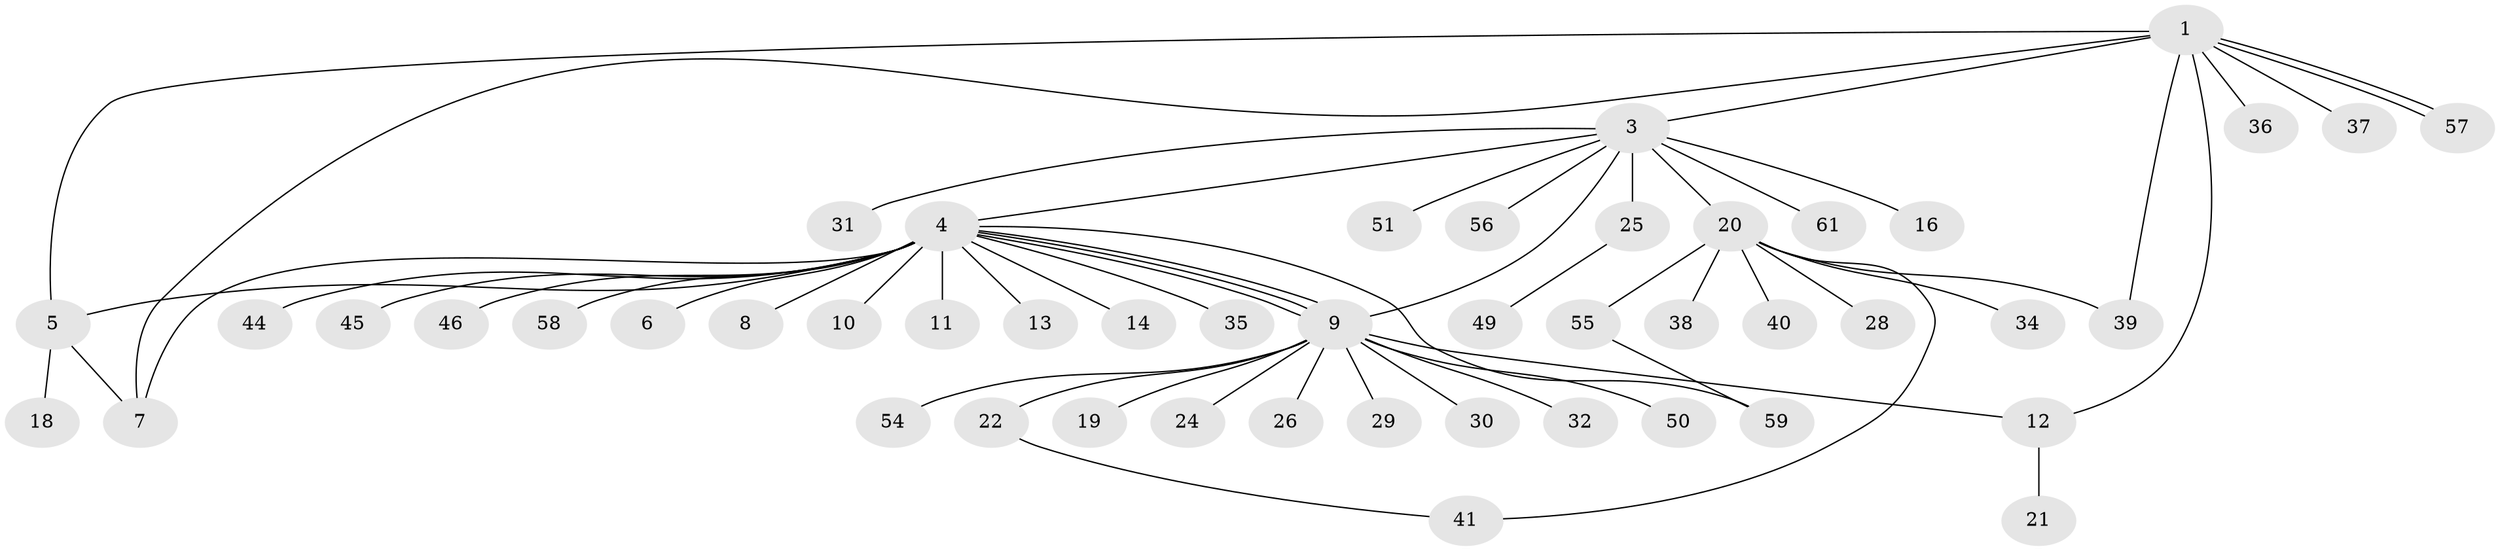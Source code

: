 // original degree distribution, {9: 0.03278688524590164, 2: 0.21311475409836064, 12: 0.01639344262295082, 19: 0.01639344262295082, 4: 0.01639344262295082, 1: 0.6065573770491803, 3: 0.06557377049180328, 10: 0.01639344262295082, 6: 0.01639344262295082}
// Generated by graph-tools (version 1.1) at 2025/11/02/27/25 16:11:15]
// undirected, 48 vertices, 58 edges
graph export_dot {
graph [start="1"]
  node [color=gray90,style=filled];
  1 [super="+2"];
  3 [super="+52"];
  4 [super="+47"];
  5;
  6;
  7 [super="+15"];
  8;
  9 [super="+17"];
  10;
  11;
  12 [super="+27"];
  13;
  14;
  16;
  18 [super="+43"];
  19;
  20 [super="+23"];
  21;
  22;
  24;
  25 [super="+42"];
  26;
  28;
  29;
  30;
  31;
  32 [super="+33"];
  34 [super="+53"];
  35;
  36;
  37;
  38;
  39;
  40;
  41 [super="+48"];
  44;
  45;
  46;
  49;
  50;
  51;
  54;
  55 [super="+60"];
  56;
  57;
  58;
  59;
  61;
  1 -- 3;
  1 -- 5;
  1 -- 12;
  1 -- 36;
  1 -- 37;
  1 -- 57;
  1 -- 57;
  1 -- 39;
  1 -- 7;
  3 -- 4;
  3 -- 16;
  3 -- 20 [weight=2];
  3 -- 25;
  3 -- 31;
  3 -- 51;
  3 -- 56;
  3 -- 61;
  3 -- 9;
  4 -- 5;
  4 -- 6;
  4 -- 7;
  4 -- 8;
  4 -- 9;
  4 -- 9;
  4 -- 9;
  4 -- 10;
  4 -- 11;
  4 -- 13;
  4 -- 14;
  4 -- 35;
  4 -- 44;
  4 -- 45;
  4 -- 46;
  4 -- 58;
  4 -- 59;
  5 -- 7;
  5 -- 18;
  9 -- 19;
  9 -- 22;
  9 -- 24;
  9 -- 26;
  9 -- 29;
  9 -- 32;
  9 -- 50;
  9 -- 54;
  9 -- 12;
  9 -- 30;
  12 -- 21;
  20 -- 34;
  20 -- 38;
  20 -- 39;
  20 -- 40;
  20 -- 41;
  20 -- 55;
  20 -- 28;
  22 -- 41;
  25 -- 49;
  55 -- 59;
}
